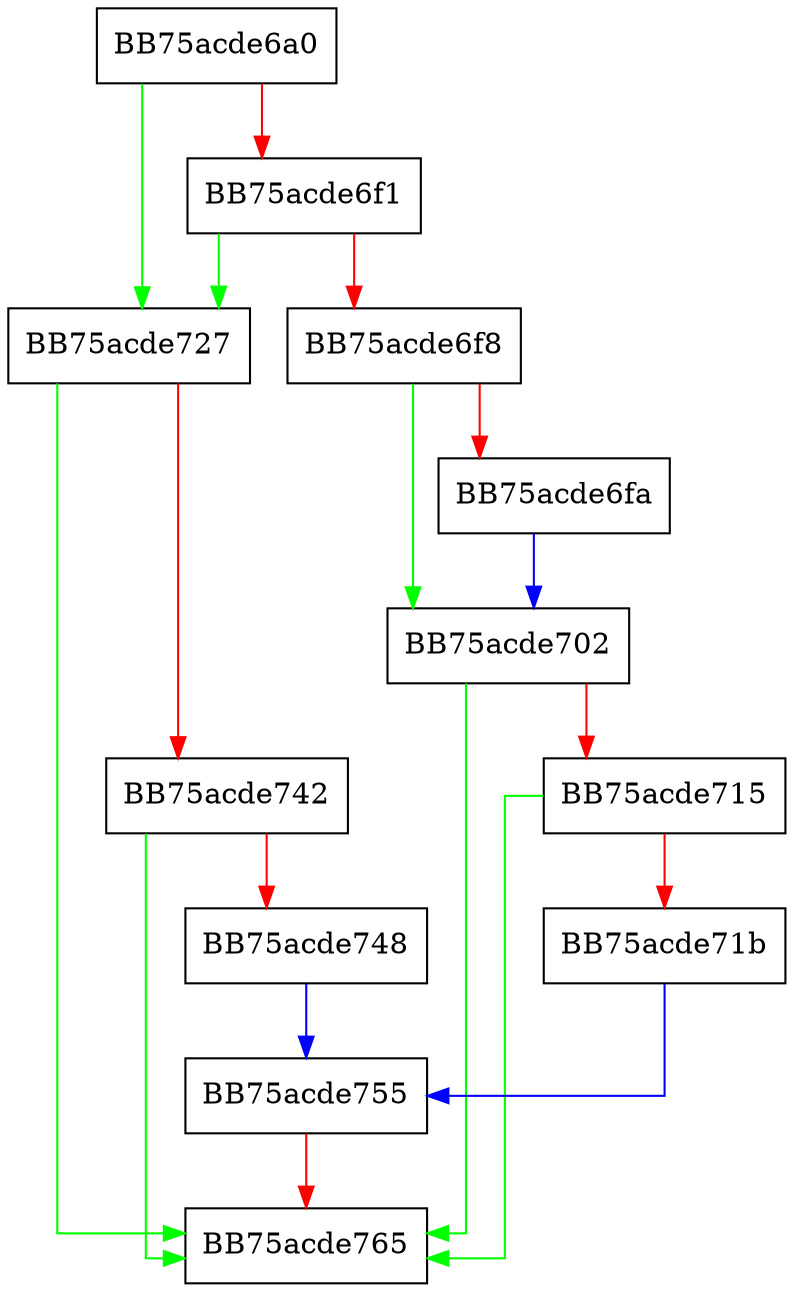 digraph LOG {
  node [shape="box"];
  graph [splines=ortho];
  BB75acde6a0 -> BB75acde727 [color="green"];
  BB75acde6a0 -> BB75acde6f1 [color="red"];
  BB75acde6f1 -> BB75acde727 [color="green"];
  BB75acde6f1 -> BB75acde6f8 [color="red"];
  BB75acde6f8 -> BB75acde702 [color="green"];
  BB75acde6f8 -> BB75acde6fa [color="red"];
  BB75acde6fa -> BB75acde702 [color="blue"];
  BB75acde702 -> BB75acde765 [color="green"];
  BB75acde702 -> BB75acde715 [color="red"];
  BB75acde715 -> BB75acde765 [color="green"];
  BB75acde715 -> BB75acde71b [color="red"];
  BB75acde71b -> BB75acde755 [color="blue"];
  BB75acde727 -> BB75acde765 [color="green"];
  BB75acde727 -> BB75acde742 [color="red"];
  BB75acde742 -> BB75acde765 [color="green"];
  BB75acde742 -> BB75acde748 [color="red"];
  BB75acde748 -> BB75acde755 [color="blue"];
  BB75acde755 -> BB75acde765 [color="red"];
}